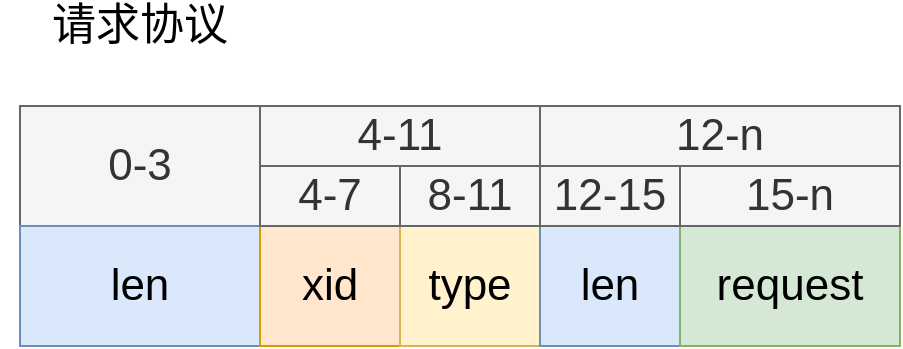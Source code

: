 <mxfile version="13.9.9" type="device"><diagram id="yBBgwIu-vvNMld6k2dy4" name="第 1 页"><mxGraphModel dx="1086" dy="806" grid="1" gridSize="10" guides="1" tooltips="1" connect="1" arrows="1" fold="1" page="1" pageScale="1" pageWidth="1400" pageHeight="850" math="0" shadow="0"><root><mxCell id="0"/><mxCell id="1" parent="0"/><mxCell id="HVp4iBBkGghrIXS66oSj-1" value="&lt;font style=&quot;font-size: 22px&quot;&gt;0-3&lt;/font&gt;" style="rounded=0;whiteSpace=wrap;html=1;fillColor=#f5f5f5;strokeColor=#666666;fontColor=#333333;" vertex="1" parent="1"><mxGeometry x="340" y="280" width="120" height="60" as="geometry"/></mxCell><mxCell id="HVp4iBBkGghrIXS66oSj-2" value="&lt;font style=&quot;font-size: 22px&quot;&gt;len&lt;/font&gt;" style="rounded=0;whiteSpace=wrap;html=1;fillColor=#dae8fc;strokeColor=#6c8ebf;" vertex="1" parent="1"><mxGeometry x="340" y="340" width="120" height="60" as="geometry"/></mxCell><mxCell id="HVp4iBBkGghrIXS66oSj-3" value="&lt;font style=&quot;font-size: 22px&quot;&gt;xid&lt;/font&gt;" style="rounded=0;whiteSpace=wrap;html=1;fillColor=#ffe6cc;strokeColor=#d79b00;" vertex="1" parent="1"><mxGeometry x="460" y="340" width="70" height="60" as="geometry"/></mxCell><mxCell id="HVp4iBBkGghrIXS66oSj-4" value="&lt;font style=&quot;font-size: 22px&quot;&gt;type&lt;/font&gt;" style="rounded=0;whiteSpace=wrap;html=1;fillColor=#fff2cc;strokeColor=#d6b656;" vertex="1" parent="1"><mxGeometry x="530" y="340" width="70" height="60" as="geometry"/></mxCell><mxCell id="HVp4iBBkGghrIXS66oSj-5" value="&lt;font style=&quot;font-size: 22px&quot;&gt;4-7&lt;/font&gt;" style="rounded=0;whiteSpace=wrap;html=1;fillColor=#f5f5f5;strokeColor=#666666;fontColor=#333333;" vertex="1" parent="1"><mxGeometry x="460" y="310" width="70" height="30" as="geometry"/></mxCell><mxCell id="HVp4iBBkGghrIXS66oSj-6" value="&lt;font style=&quot;font-size: 22px&quot;&gt;8-11&lt;/font&gt;" style="rounded=0;whiteSpace=wrap;html=1;fillColor=#f5f5f5;strokeColor=#666666;fontColor=#333333;" vertex="1" parent="1"><mxGeometry x="530" y="310" width="70" height="30" as="geometry"/></mxCell><mxCell id="HVp4iBBkGghrIXS66oSj-7" value="&lt;font style=&quot;font-size: 22px&quot;&gt;4-11&lt;/font&gt;" style="rounded=0;whiteSpace=wrap;html=1;fillColor=#f5f5f5;strokeColor=#666666;fontColor=#333333;" vertex="1" parent="1"><mxGeometry x="460" y="280" width="140" height="30" as="geometry"/></mxCell><mxCell id="HVp4iBBkGghrIXS66oSj-8" value="&lt;font style=&quot;font-size: 22px&quot;&gt;len&lt;/font&gt;" style="rounded=0;whiteSpace=wrap;html=1;fillColor=#dae8fc;strokeColor=#6c8ebf;" vertex="1" parent="1"><mxGeometry x="600" y="340" width="70" height="60" as="geometry"/></mxCell><mxCell id="HVp4iBBkGghrIXS66oSj-9" value="&lt;font style=&quot;font-size: 22px&quot;&gt;request&lt;/font&gt;" style="rounded=0;whiteSpace=wrap;html=1;fillColor=#d5e8d4;strokeColor=#82b366;" vertex="1" parent="1"><mxGeometry x="670" y="340" width="110" height="60" as="geometry"/></mxCell><mxCell id="HVp4iBBkGghrIXS66oSj-10" value="&lt;font style=&quot;font-size: 22px&quot;&gt;12-15&lt;/font&gt;" style="rounded=0;whiteSpace=wrap;html=1;fillColor=#f5f5f5;strokeColor=#666666;fontColor=#333333;" vertex="1" parent="1"><mxGeometry x="600" y="310" width="70" height="30" as="geometry"/></mxCell><mxCell id="HVp4iBBkGghrIXS66oSj-11" value="&lt;font style=&quot;font-size: 22px&quot;&gt;15-n&lt;/font&gt;" style="rounded=0;whiteSpace=wrap;html=1;fillColor=#f5f5f5;strokeColor=#666666;fontColor=#333333;" vertex="1" parent="1"><mxGeometry x="670" y="310" width="110" height="30" as="geometry"/></mxCell><mxCell id="HVp4iBBkGghrIXS66oSj-12" value="&lt;font style=&quot;font-size: 22px&quot;&gt;12-n&lt;/font&gt;" style="rounded=0;whiteSpace=wrap;html=1;fillColor=#f5f5f5;strokeColor=#666666;fontColor=#333333;" vertex="1" parent="1"><mxGeometry x="600" y="280" width="180" height="30" as="geometry"/></mxCell><mxCell id="HVp4iBBkGghrIXS66oSj-14" value="&lt;font style=&quot;font-size: 22px&quot;&gt;请求协议&lt;/font&gt;" style="text;html=1;strokeColor=none;fillColor=none;align=center;verticalAlign=middle;whiteSpace=wrap;rounded=0;" vertex="1" parent="1"><mxGeometry x="330" y="230" width="140" height="20" as="geometry"/></mxCell></root></mxGraphModel></diagram></mxfile>